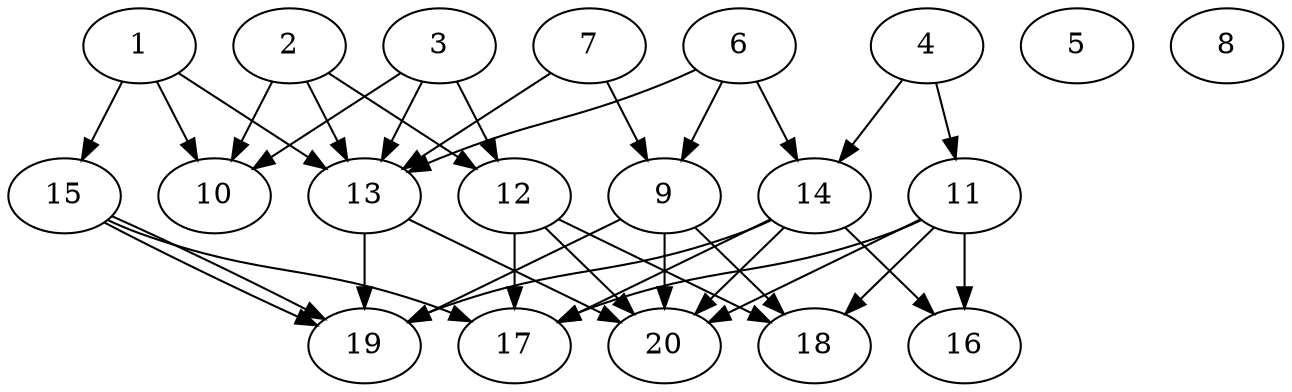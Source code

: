 // DAG automatically generated by daggen at Tue Jul 23 14:34:08 2019
// ./daggen --dot -n 20 --ccr 0.3 --fat 0.7 --regular 0.5 --density 0.8 --mindata 5242880 --maxdata 52428800 
digraph G {
  1 [size="113012053", alpha="0.18", expect_size="33903616"] 
  1 -> 10 [size ="33903616"]
  1 -> 13 [size ="33903616"]
  1 -> 15 [size ="33903616"]
  2 [size="24637440", alpha="0.01", expect_size="7391232"] 
  2 -> 10 [size ="7391232"]
  2 -> 12 [size ="7391232"]
  2 -> 13 [size ="7391232"]
  3 [size="142571520", alpha="0.07", expect_size="42771456"] 
  3 -> 10 [size ="42771456"]
  3 -> 12 [size ="42771456"]
  3 -> 13 [size ="42771456"]
  4 [size="130239147", alpha="0.11", expect_size="39071744"] 
  4 -> 11 [size ="39071744"]
  4 -> 14 [size ="39071744"]
  5 [size="39891627", alpha="0.12", expect_size="11967488"] 
  6 [size="129600853", alpha="0.20", expect_size="38880256"] 
  6 -> 9 [size ="38880256"]
  6 -> 13 [size ="38880256"]
  6 -> 14 [size ="38880256"]
  7 [size="27904000", alpha="0.20", expect_size="8371200"] 
  7 -> 9 [size ="8371200"]
  7 -> 13 [size ="8371200"]
  8 [size="136891733", alpha="0.04", expect_size="41067520"] 
  9 [size="135560533", alpha="0.07", expect_size="40668160"] 
  9 -> 18 [size ="40668160"]
  9 -> 19 [size ="40668160"]
  9 -> 20 [size ="40668160"]
  10 [size="90118827", alpha="0.16", expect_size="27035648"] 
  11 [size="49271467", alpha="0.12", expect_size="14781440"] 
  11 -> 16 [size ="14781440"]
  11 -> 17 [size ="14781440"]
  11 -> 18 [size ="14781440"]
  11 -> 20 [size ="14781440"]
  12 [size="33378987", alpha="0.18", expect_size="10013696"] 
  12 -> 17 [size ="10013696"]
  12 -> 18 [size ="10013696"]
  12 -> 20 [size ="10013696"]
  13 [size="43929600", alpha="0.17", expect_size="13178880"] 
  13 -> 19 [size ="13178880"]
  13 -> 20 [size ="13178880"]
  14 [size="97556480", alpha="0.02", expect_size="29266944"] 
  14 -> 16 [size ="29266944"]
  14 -> 17 [size ="29266944"]
  14 -> 19 [size ="29266944"]
  14 -> 20 [size ="29266944"]
  15 [size="23903573", alpha="0.12", expect_size="7171072"] 
  15 -> 17 [size ="7171072"]
  15 -> 19 [size ="7171072"]
  15 -> 19 [size ="7171072"]
  16 [size="118705493", alpha="0.05", expect_size="35611648"] 
  17 [size="117780480", alpha="0.17", expect_size="35334144"] 
  18 [size="116121600", alpha="0.05", expect_size="34836480"] 
  19 [size="151357440", alpha="0.12", expect_size="45407232"] 
  20 [size="51981653", alpha="0.11", expect_size="15594496"] 
}
